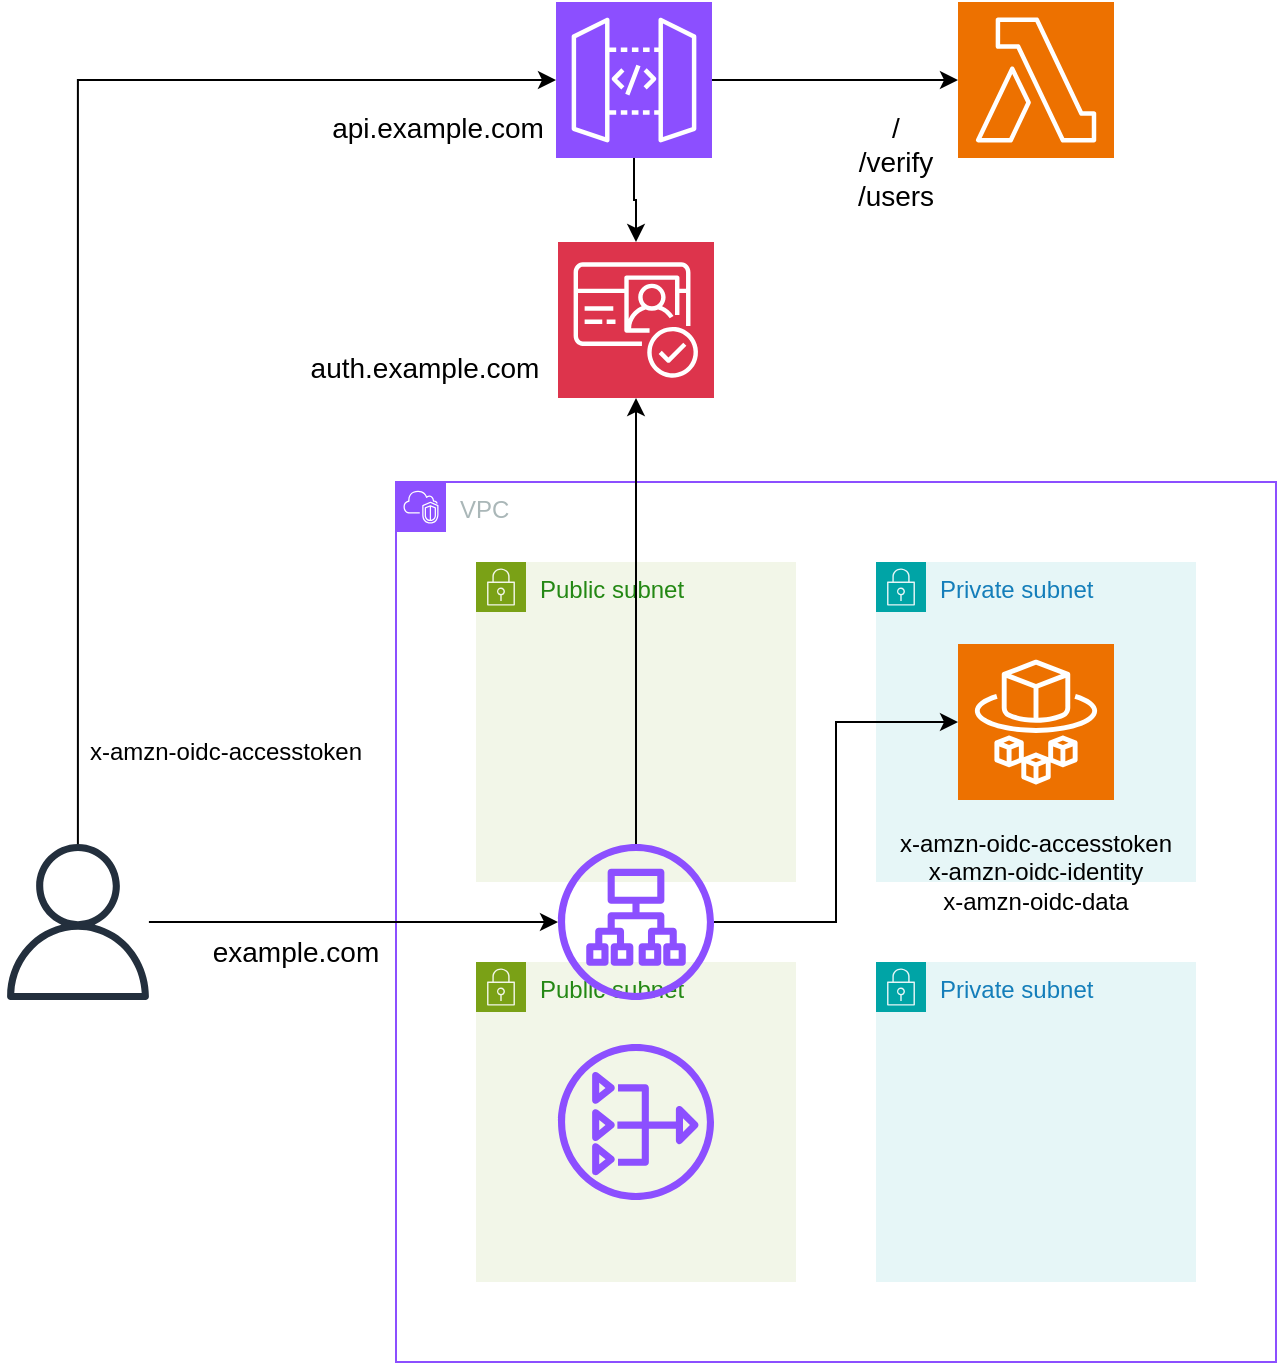 <mxfile version="28.2.5">
  <diagram name="Page-1" id="xQk2VMeukjMJ57Q2-e7f">
    <mxGraphModel dx="2210" dy="1893" grid="1" gridSize="10" guides="1" tooltips="1" connect="1" arrows="1" fold="1" page="1" pageScale="1" pageWidth="850" pageHeight="1100" math="0" shadow="0">
      <root>
        <mxCell id="0" />
        <mxCell id="1" parent="0" />
        <mxCell id="WfF8xxpSsEryHB9tOLy4-1" value="VPC" style="points=[[0,0],[0.25,0],[0.5,0],[0.75,0],[1,0],[1,0.25],[1,0.5],[1,0.75],[1,1],[0.75,1],[0.5,1],[0.25,1],[0,1],[0,0.75],[0,0.5],[0,0.25]];outlineConnect=0;gradientColor=none;html=1;whiteSpace=wrap;fontSize=12;fontStyle=0;container=0;pointerEvents=0;collapsible=0;recursiveResize=0;shape=mxgraph.aws4.group;grIcon=mxgraph.aws4.group_vpc2;strokeColor=#8C4FFF;fillColor=none;verticalAlign=top;align=left;spacingLeft=30;fontColor=#AAB7B8;dashed=0;" parent="1" vertex="1">
          <mxGeometry x="120" y="120" width="440" height="440" as="geometry" />
        </mxCell>
        <mxCell id="WfF8xxpSsEryHB9tOLy4-2" value="Private subnet" style="points=[[0,0],[0.25,0],[0.5,0],[0.75,0],[1,0],[1,0.25],[1,0.5],[1,0.75],[1,1],[0.75,1],[0.5,1],[0.25,1],[0,1],[0,0.75],[0,0.5],[0,0.25]];outlineConnect=0;gradientColor=none;html=1;whiteSpace=wrap;fontSize=12;fontStyle=0;container=0;pointerEvents=0;collapsible=0;recursiveResize=0;shape=mxgraph.aws4.group;grIcon=mxgraph.aws4.group_security_group;grStroke=0;strokeColor=#00A4A6;fillColor=#E6F6F7;verticalAlign=top;align=left;spacingLeft=30;fontColor=#147EBA;dashed=0;" parent="1" vertex="1">
          <mxGeometry x="360" y="160" width="160" height="160" as="geometry" />
        </mxCell>
        <mxCell id="WfF8xxpSsEryHB9tOLy4-3" value="Public subnet" style="points=[[0,0],[0.25,0],[0.5,0],[0.75,0],[1,0],[1,0.25],[1,0.5],[1,0.75],[1,1],[0.75,1],[0.5,1],[0.25,1],[0,1],[0,0.75],[0,0.5],[0,0.25]];outlineConnect=0;gradientColor=none;html=1;whiteSpace=wrap;fontSize=12;fontStyle=0;container=0;pointerEvents=0;collapsible=0;recursiveResize=0;shape=mxgraph.aws4.group;grIcon=mxgraph.aws4.group_security_group;grStroke=0;strokeColor=#7AA116;fillColor=#F2F6E8;verticalAlign=top;align=left;spacingLeft=30;fontColor=#248814;dashed=0;" parent="1" vertex="1">
          <mxGeometry x="160" y="160" width="160" height="160" as="geometry" />
        </mxCell>
        <mxCell id="WfF8xxpSsEryHB9tOLy4-10" value="" style="sketch=0;points=[[0,0,0],[0.25,0,0],[0.5,0,0],[0.75,0,0],[1,0,0],[0,1,0],[0.25,1,0],[0.5,1,0],[0.75,1,0],[1,1,0],[0,0.25,0],[0,0.5,0],[0,0.75,0],[1,0.25,0],[1,0.5,0],[1,0.75,0]];outlineConnect=0;fontColor=#232F3E;fillColor=#ED7100;strokeColor=#ffffff;dashed=0;verticalLabelPosition=bottom;verticalAlign=top;align=center;html=1;fontSize=12;fontStyle=0;aspect=fixed;shape=mxgraph.aws4.resourceIcon;resIcon=mxgraph.aws4.fargate;" parent="1" vertex="1">
          <mxGeometry x="401" y="201" width="78" height="78" as="geometry" />
        </mxCell>
        <mxCell id="WfF8xxpSsEryHB9tOLy4-12" value="" style="sketch=0;points=[[0,0,0],[0.25,0,0],[0.5,0,0],[0.75,0,0],[1,0,0],[0,1,0],[0.25,1,0],[0.5,1,0],[0.75,1,0],[1,1,0],[0,0.25,0],[0,0.5,0],[0,0.75,0],[1,0.25,0],[1,0.5,0],[1,0.75,0]];outlineConnect=0;fontColor=#232F3E;fillColor=#DD344C;strokeColor=#ffffff;dashed=0;verticalLabelPosition=bottom;verticalAlign=top;align=center;html=1;fontSize=12;fontStyle=0;aspect=fixed;shape=mxgraph.aws4.resourceIcon;resIcon=mxgraph.aws4.cognito;" parent="1" vertex="1">
          <mxGeometry x="201" width="78" height="78" as="geometry" />
        </mxCell>
        <mxCell id="3sGL6UQ1oduCRwL6jlga-1" style="edgeStyle=orthogonalEdgeStyle;rounded=0;orthogonalLoop=1;jettySize=auto;html=1;" parent="1" source="WfF8xxpSsEryHB9tOLy4-13" target="WfF8xxpSsEryHB9tOLy4-27" edge="1">
          <mxGeometry relative="1" as="geometry" />
        </mxCell>
        <mxCell id="WfF8xxpSsEryHB9tOLy4-13" value="" style="sketch=0;outlineConnect=0;fontColor=#232F3E;gradientColor=none;fillColor=#232F3D;strokeColor=none;dashed=0;verticalLabelPosition=bottom;verticalAlign=top;align=center;html=1;fontSize=12;fontStyle=0;aspect=fixed;pointerEvents=1;shape=mxgraph.aws4.user;" parent="1" vertex="1">
          <mxGeometry x="-78" y="301" width="78" height="78" as="geometry" />
        </mxCell>
        <mxCell id="WfF8xxpSsEryHB9tOLy4-18" style="edgeStyle=orthogonalEdgeStyle;rounded=0;orthogonalLoop=1;jettySize=auto;html=1;" parent="1" source="WfF8xxpSsEryHB9tOLy4-16" target="WfF8xxpSsEryHB9tOLy4-17" edge="1">
          <mxGeometry relative="1" as="geometry" />
        </mxCell>
        <mxCell id="WfF8xxpSsEryHB9tOLy4-16" value="" style="sketch=0;points=[[0,0,0],[0.25,0,0],[0.5,0,0],[0.75,0,0],[1,0,0],[0,1,0],[0.25,1,0],[0.5,1,0],[0.75,1,0],[1,1,0],[0,0.25,0],[0,0.5,0],[0,0.75,0],[1,0.25,0],[1,0.5,0],[1,0.75,0]];outlineConnect=0;fontColor=#232F3E;fillColor=#8C4FFF;strokeColor=#ffffff;dashed=0;verticalLabelPosition=bottom;verticalAlign=top;align=center;html=1;fontSize=12;fontStyle=0;aspect=fixed;shape=mxgraph.aws4.resourceIcon;resIcon=mxgraph.aws4.api_gateway;" parent="1" vertex="1">
          <mxGeometry x="200" y="-120" width="78" height="78" as="geometry" />
        </mxCell>
        <mxCell id="WfF8xxpSsEryHB9tOLy4-17" value="" style="sketch=0;points=[[0,0,0],[0.25,0,0],[0.5,0,0],[0.75,0,0],[1,0,0],[0,1,0],[0.25,1,0],[0.5,1,0],[0.75,1,0],[1,1,0],[0,0.25,0],[0,0.5,0],[0,0.75,0],[1,0.25,0],[1,0.5,0],[1,0.75,0]];outlineConnect=0;fontColor=#232F3E;fillColor=#ED7100;strokeColor=#ffffff;dashed=0;verticalLabelPosition=bottom;verticalAlign=top;align=center;html=1;fontSize=12;fontStyle=0;aspect=fixed;shape=mxgraph.aws4.resourceIcon;resIcon=mxgraph.aws4.lambda;" parent="1" vertex="1">
          <mxGeometry x="401" y="-120" width="78" height="78" as="geometry" />
        </mxCell>
        <mxCell id="WfF8xxpSsEryHB9tOLy4-22" style="edgeStyle=orthogonalEdgeStyle;rounded=0;orthogonalLoop=1;jettySize=auto;html=1;entryX=0.5;entryY=0;entryDx=0;entryDy=0;entryPerimeter=0;" parent="1" source="WfF8xxpSsEryHB9tOLy4-16" target="WfF8xxpSsEryHB9tOLy4-12" edge="1">
          <mxGeometry relative="1" as="geometry" />
        </mxCell>
        <mxCell id="WfF8xxpSsEryHB9tOLy4-24" value="Public subnet" style="points=[[0,0],[0.25,0],[0.5,0],[0.75,0],[1,0],[1,0.25],[1,0.5],[1,0.75],[1,1],[0.75,1],[0.5,1],[0.25,1],[0,1],[0,0.75],[0,0.5],[0,0.25]];outlineConnect=0;gradientColor=none;html=1;whiteSpace=wrap;fontSize=12;fontStyle=0;container=0;pointerEvents=0;collapsible=0;recursiveResize=0;shape=mxgraph.aws4.group;grIcon=mxgraph.aws4.group_security_group;grStroke=0;strokeColor=#7AA116;fillColor=#F2F6E8;verticalAlign=top;align=left;spacingLeft=30;fontColor=#248814;dashed=0;" parent="1" vertex="1">
          <mxGeometry x="160" y="360" width="160" height="160" as="geometry" />
        </mxCell>
        <mxCell id="WfF8xxpSsEryHB9tOLy4-25" value="Private subnet" style="points=[[0,0],[0.25,0],[0.5,0],[0.75,0],[1,0],[1,0.25],[1,0.5],[1,0.75],[1,1],[0.75,1],[0.5,1],[0.25,1],[0,1],[0,0.75],[0,0.5],[0,0.25]];outlineConnect=0;gradientColor=none;html=1;whiteSpace=wrap;fontSize=12;fontStyle=0;container=0;pointerEvents=0;collapsible=0;recursiveResize=0;shape=mxgraph.aws4.group;grIcon=mxgraph.aws4.group_security_group;grStroke=0;strokeColor=#00A4A6;fillColor=#E6F6F7;verticalAlign=top;align=left;spacingLeft=30;fontColor=#147EBA;dashed=0;" parent="1" vertex="1">
          <mxGeometry x="360" y="360" width="160" height="160" as="geometry" />
        </mxCell>
        <mxCell id="WfF8xxpSsEryHB9tOLy4-26" value="" style="sketch=0;outlineConnect=0;fontColor=#232F3E;gradientColor=none;fillColor=#8C4FFF;strokeColor=none;dashed=0;verticalLabelPosition=bottom;verticalAlign=top;align=center;html=1;fontSize=12;fontStyle=0;aspect=fixed;pointerEvents=1;shape=mxgraph.aws4.nat_gateway;container=0;" parent="1" vertex="1">
          <mxGeometry x="201" y="401" width="78" height="78" as="geometry" />
        </mxCell>
        <mxCell id="WfF8xxpSsEryHB9tOLy4-30" style="edgeStyle=orthogonalEdgeStyle;rounded=0;orthogonalLoop=1;jettySize=auto;html=1;" parent="1" source="WfF8xxpSsEryHB9tOLy4-27" target="WfF8xxpSsEryHB9tOLy4-12" edge="1">
          <mxGeometry relative="1" as="geometry" />
        </mxCell>
        <mxCell id="WfF8xxpSsEryHB9tOLy4-27" value="" style="sketch=0;outlineConnect=0;fontColor=#232F3E;gradientColor=none;fillColor=#8C4FFF;strokeColor=none;dashed=0;verticalLabelPosition=bottom;verticalAlign=top;align=center;html=1;fontSize=12;fontStyle=0;aspect=fixed;pointerEvents=1;shape=mxgraph.aws4.application_load_balancer;container=0;" parent="1" vertex="1">
          <mxGeometry x="201" y="301" width="78" height="78" as="geometry" />
        </mxCell>
        <mxCell id="WfF8xxpSsEryHB9tOLy4-29" style="edgeStyle=orthogonalEdgeStyle;rounded=0;orthogonalLoop=1;jettySize=auto;html=1;entryX=0;entryY=0.5;entryDx=0;entryDy=0;entryPerimeter=0;" parent="1" source="WfF8xxpSsEryHB9tOLy4-27" target="WfF8xxpSsEryHB9tOLy4-10" edge="1">
          <mxGeometry relative="1" as="geometry" />
        </mxCell>
        <mxCell id="3sGL6UQ1oduCRwL6jlga-2" style="edgeStyle=orthogonalEdgeStyle;rounded=0;orthogonalLoop=1;jettySize=auto;html=1;entryX=0;entryY=0.5;entryDx=0;entryDy=0;entryPerimeter=0;" parent="1" source="WfF8xxpSsEryHB9tOLy4-13" target="WfF8xxpSsEryHB9tOLy4-16" edge="1">
          <mxGeometry relative="1" as="geometry">
            <Array as="points">
              <mxPoint x="-39" y="-81" />
            </Array>
          </mxGeometry>
        </mxCell>
        <mxCell id="3sGL6UQ1oduCRwL6jlga-3" value="api.example.com" style="text;strokeColor=none;align=center;fillColor=none;html=1;verticalAlign=middle;whiteSpace=wrap;rounded=0;fontSize=14;" parent="1" vertex="1">
          <mxGeometry x="81" y="-72" width="120" height="30" as="geometry" />
        </mxCell>
        <mxCell id="3sGL6UQ1oduCRwL6jlga-4" value="example.com" style="text;strokeColor=none;align=center;fillColor=none;html=1;verticalAlign=middle;whiteSpace=wrap;rounded=0;fontSize=14;" parent="1" vertex="1">
          <mxGeometry x="20" y="340" width="100" height="30" as="geometry" />
        </mxCell>
        <mxCell id="3sGL6UQ1oduCRwL6jlga-5" value="auth.example.com" style="text;strokeColor=none;align=center;fillColor=none;html=1;verticalAlign=middle;whiteSpace=wrap;rounded=0;fontSize=14;" parent="1" vertex="1">
          <mxGeometry x="69" y="48" width="131" height="30" as="geometry" />
        </mxCell>
        <mxCell id="3sGL6UQ1oduCRwL6jlga-6" value="/&lt;div&gt;/verify&lt;/div&gt;&lt;div&gt;/users&lt;/div&gt;" style="text;strokeColor=none;align=center;fillColor=none;html=1;verticalAlign=middle;whiteSpace=wrap;rounded=0;fontSize=14;" parent="1" vertex="1">
          <mxGeometry x="340" y="-70" width="60" height="60" as="geometry" />
        </mxCell>
        <mxCell id="u8mjXGVM8PjKGsMt5R4k-1" value="x-amzn-oidc-accesstoken&lt;div&gt;x-amzn-oidc-identity&lt;/div&gt;&lt;div&gt;x-amzn-oidc-data&lt;/div&gt;" style="text;strokeColor=none;align=center;fillColor=none;html=1;verticalAlign=middle;whiteSpace=wrap;rounded=0;" vertex="1" parent="1">
          <mxGeometry x="365" y="290" width="150" height="50" as="geometry" />
        </mxCell>
        <mxCell id="u8mjXGVM8PjKGsMt5R4k-2" value="x-amzn-oidc-accesstoken" style="text;strokeColor=none;align=center;fillColor=none;html=1;verticalAlign=middle;whiteSpace=wrap;rounded=0;" vertex="1" parent="1">
          <mxGeometry x="-40" y="240" width="150" height="30" as="geometry" />
        </mxCell>
      </root>
    </mxGraphModel>
  </diagram>
</mxfile>
